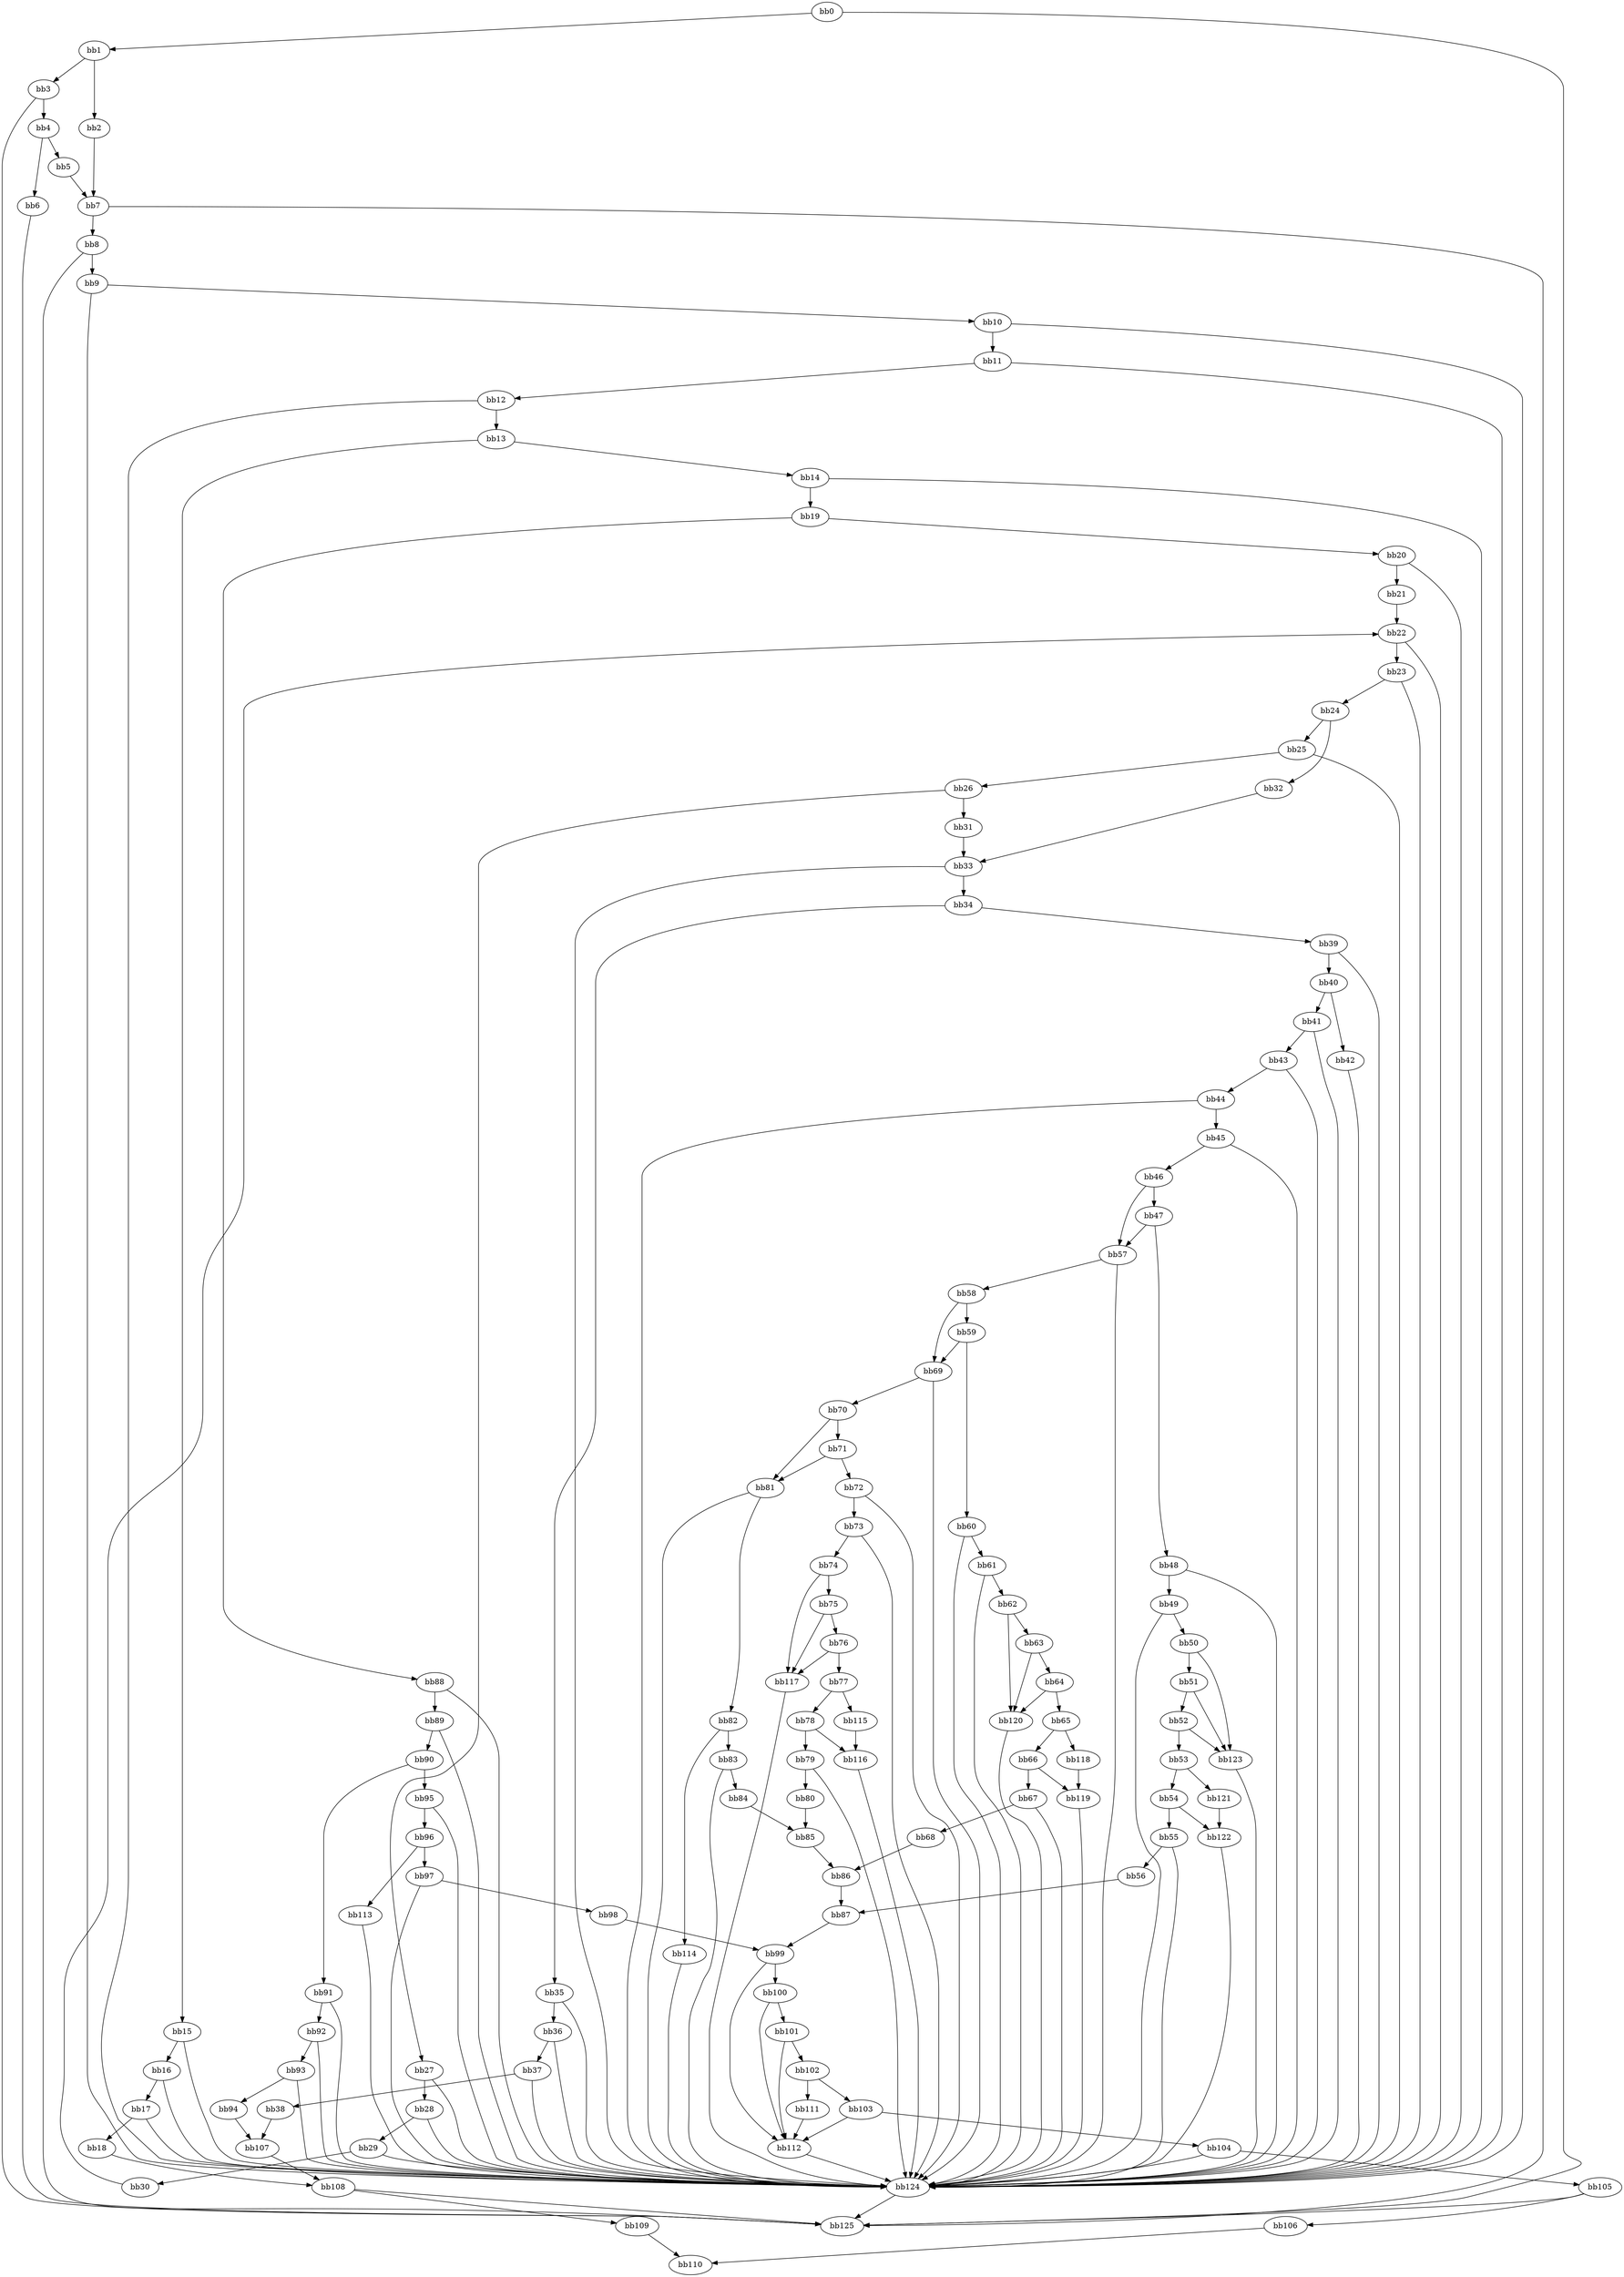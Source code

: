 digraph {
    0 [ label = "bb0\l" ]
    1 [ label = "bb1\l" ]
    2 [ label = "bb2\l" ]
    3 [ label = "bb3\l" ]
    4 [ label = "bb4\l" ]
    5 [ label = "bb5\l" ]
    6 [ label = "bb6\l" ]
    7 [ label = "bb7\l" ]
    8 [ label = "bb8\l" ]
    9 [ label = "bb9\l" ]
    10 [ label = "bb10\l" ]
    11 [ label = "bb11\l" ]
    12 [ label = "bb12\l" ]
    13 [ label = "bb13\l" ]
    14 [ label = "bb14\l" ]
    15 [ label = "bb15\l" ]
    16 [ label = "bb16\l" ]
    17 [ label = "bb17\l" ]
    18 [ label = "bb18\l" ]
    19 [ label = "bb19\l" ]
    20 [ label = "bb20\l" ]
    21 [ label = "bb21\l" ]
    22 [ label = "bb22\l" ]
    23 [ label = "bb23\l" ]
    24 [ label = "bb24\l" ]
    25 [ label = "bb25\l" ]
    26 [ label = "bb26\l" ]
    27 [ label = "bb27\l" ]
    28 [ label = "bb28\l" ]
    29 [ label = "bb29\l" ]
    30 [ label = "bb30\l" ]
    31 [ label = "bb31\l" ]
    32 [ label = "bb32\l" ]
    33 [ label = "bb33\l" ]
    34 [ label = "bb34\l" ]
    35 [ label = "bb35\l" ]
    36 [ label = "bb36\l" ]
    37 [ label = "bb37\l" ]
    38 [ label = "bb38\l" ]
    39 [ label = "bb39\l" ]
    40 [ label = "bb40\l" ]
    41 [ label = "bb41\l" ]
    42 [ label = "bb42\l" ]
    43 [ label = "bb43\l" ]
    44 [ label = "bb44\l" ]
    45 [ label = "bb45\l" ]
    46 [ label = "bb46\l" ]
    47 [ label = "bb47\l" ]
    48 [ label = "bb48\l" ]
    49 [ label = "bb49\l" ]
    50 [ label = "bb50\l" ]
    51 [ label = "bb51\l" ]
    52 [ label = "bb52\l" ]
    53 [ label = "bb53\l" ]
    54 [ label = "bb54\l" ]
    55 [ label = "bb55\l" ]
    56 [ label = "bb56\l" ]
    57 [ label = "bb57\l" ]
    58 [ label = "bb58\l" ]
    59 [ label = "bb59\l" ]
    60 [ label = "bb60\l" ]
    61 [ label = "bb61\l" ]
    62 [ label = "bb62\l" ]
    63 [ label = "bb63\l" ]
    64 [ label = "bb64\l" ]
    65 [ label = "bb65\l" ]
    66 [ label = "bb66\l" ]
    67 [ label = "bb67\l" ]
    68 [ label = "bb68\l" ]
    69 [ label = "bb69\l" ]
    70 [ label = "bb70\l" ]
    71 [ label = "bb71\l" ]
    72 [ label = "bb72\l" ]
    73 [ label = "bb73\l" ]
    74 [ label = "bb74\l" ]
    75 [ label = "bb75\l" ]
    76 [ label = "bb76\l" ]
    77 [ label = "bb77\l" ]
    78 [ label = "bb78\l" ]
    79 [ label = "bb79\l" ]
    80 [ label = "bb80\l" ]
    81 [ label = "bb81\l" ]
    82 [ label = "bb82\l" ]
    83 [ label = "bb83\l" ]
    84 [ label = "bb84\l" ]
    85 [ label = "bb85\l" ]
    86 [ label = "bb86\l" ]
    87 [ label = "bb87\l" ]
    88 [ label = "bb88\l" ]
    89 [ label = "bb89\l" ]
    90 [ label = "bb90\l" ]
    91 [ label = "bb91\l" ]
    92 [ label = "bb92\l" ]
    93 [ label = "bb93\l" ]
    94 [ label = "bb94\l" ]
    95 [ label = "bb95\l" ]
    96 [ label = "bb96\l" ]
    97 [ label = "bb97\l" ]
    98 [ label = "bb98\l" ]
    99 [ label = "bb99\l" ]
    100 [ label = "bb100\l" ]
    101 [ label = "bb101\l" ]
    102 [ label = "bb102\l" ]
    103 [ label = "bb103\l" ]
    104 [ label = "bb104\l" ]
    105 [ label = "bb105\l" ]
    106 [ label = "bb106\l" ]
    107 [ label = "bb107\l" ]
    108 [ label = "bb108\l" ]
    109 [ label = "bb109\l" ]
    110 [ label = "bb110\l" ]
    111 [ label = "bb111\l" ]
    112 [ label = "bb112\l" ]
    113 [ label = "bb113\l" ]
    114 [ label = "bb114\l" ]
    115 [ label = "bb115\l" ]
    116 [ label = "bb116\l" ]
    117 [ label = "bb117\l" ]
    118 [ label = "bb118\l" ]
    119 [ label = "bb119\l" ]
    120 [ label = "bb120\l" ]
    121 [ label = "bb121\l" ]
    122 [ label = "bb122\l" ]
    123 [ label = "bb123\l" ]
    124 [ label = "bb124\l" ]
    125 [ label = "bb125\l" ]
    0 -> 1 [ ]
    0 -> 125 [ ]
    1 -> 2 [ ]
    1 -> 3 [ ]
    2 -> 7 [ ]
    3 -> 4 [ ]
    3 -> 125 [ ]
    4 -> 5 [ ]
    4 -> 6 [ ]
    5 -> 7 [ ]
    6 -> 125 [ ]
    7 -> 8 [ ]
    7 -> 125 [ ]
    8 -> 9 [ ]
    8 -> 125 [ ]
    9 -> 10 [ ]
    9 -> 124 [ ]
    10 -> 11 [ ]
    10 -> 124 [ ]
    11 -> 12 [ ]
    11 -> 124 [ ]
    12 -> 13 [ ]
    12 -> 124 [ ]
    13 -> 14 [ ]
    13 -> 15 [ ]
    14 -> 19 [ ]
    14 -> 124 [ ]
    15 -> 16 [ ]
    15 -> 124 [ ]
    16 -> 17 [ ]
    16 -> 124 [ ]
    17 -> 18 [ ]
    17 -> 124 [ ]
    18 -> 108 [ ]
    19 -> 20 [ ]
    19 -> 88 [ ]
    20 -> 21 [ ]
    20 -> 124 [ ]
    21 -> 22 [ ]
    22 -> 23 [ ]
    22 -> 124 [ ]
    23 -> 24 [ ]
    23 -> 124 [ ]
    24 -> 25 [ ]
    24 -> 32 [ ]
    25 -> 26 [ ]
    25 -> 124 [ ]
    26 -> 27 [ ]
    26 -> 31 [ ]
    27 -> 28 [ ]
    27 -> 124 [ ]
    28 -> 29 [ ]
    28 -> 124 [ ]
    29 -> 30 [ ]
    29 -> 124 [ ]
    30 -> 22 [ ]
    31 -> 33 [ ]
    32 -> 33 [ ]
    33 -> 34 [ ]
    33 -> 124 [ ]
    34 -> 35 [ ]
    34 -> 39 [ ]
    35 -> 36 [ ]
    35 -> 124 [ ]
    36 -> 37 [ ]
    36 -> 124 [ ]
    37 -> 38 [ ]
    37 -> 124 [ ]
    38 -> 107 [ ]
    39 -> 40 [ ]
    39 -> 124 [ ]
    40 -> 41 [ ]
    40 -> 42 [ ]
    41 -> 43 [ ]
    41 -> 124 [ ]
    42 -> 124 [ ]
    43 -> 44 [ ]
    43 -> 124 [ ]
    44 -> 45 [ ]
    44 -> 124 [ ]
    45 -> 46 [ ]
    45 -> 124 [ ]
    46 -> 47 [ ]
    46 -> 57 [ ]
    47 -> 48 [ ]
    47 -> 57 [ ]
    48 -> 49 [ ]
    48 -> 124 [ ]
    49 -> 50 [ ]
    49 -> 124 [ ]
    50 -> 51 [ ]
    50 -> 123 [ ]
    51 -> 52 [ ]
    51 -> 123 [ ]
    52 -> 53 [ ]
    52 -> 123 [ ]
    53 -> 54 [ ]
    53 -> 121 [ ]
    54 -> 55 [ ]
    54 -> 122 [ ]
    55 -> 56 [ ]
    55 -> 124 [ ]
    56 -> 87 [ ]
    57 -> 58 [ ]
    57 -> 124 [ ]
    58 -> 59 [ ]
    58 -> 69 [ ]
    59 -> 60 [ ]
    59 -> 69 [ ]
    60 -> 61 [ ]
    60 -> 124 [ ]
    61 -> 62 [ ]
    61 -> 124 [ ]
    62 -> 63 [ ]
    62 -> 120 [ ]
    63 -> 64 [ ]
    63 -> 120 [ ]
    64 -> 65 [ ]
    64 -> 120 [ ]
    65 -> 66 [ ]
    65 -> 118 [ ]
    66 -> 67 [ ]
    66 -> 119 [ ]
    67 -> 68 [ ]
    67 -> 124 [ ]
    68 -> 86 [ ]
    69 -> 70 [ ]
    69 -> 124 [ ]
    70 -> 71 [ ]
    70 -> 81 [ ]
    71 -> 72 [ ]
    71 -> 81 [ ]
    72 -> 73 [ ]
    72 -> 124 [ ]
    73 -> 74 [ ]
    73 -> 124 [ ]
    74 -> 75 [ ]
    74 -> 117 [ ]
    75 -> 76 [ ]
    75 -> 117 [ ]
    76 -> 77 [ ]
    76 -> 117 [ ]
    77 -> 78 [ ]
    77 -> 115 [ ]
    78 -> 79 [ ]
    78 -> 116 [ ]
    79 -> 80 [ ]
    79 -> 124 [ ]
    80 -> 85 [ ]
    81 -> 82 [ ]
    81 -> 124 [ ]
    82 -> 83 [ ]
    82 -> 114 [ ]
    83 -> 84 [ ]
    83 -> 124 [ ]
    84 -> 85 [ ]
    85 -> 86 [ ]
    86 -> 87 [ ]
    87 -> 99 [ ]
    88 -> 89 [ ]
    88 -> 124 [ ]
    89 -> 90 [ ]
    89 -> 124 [ ]
    90 -> 91 [ ]
    90 -> 95 [ ]
    91 -> 92 [ ]
    91 -> 124 [ ]
    92 -> 93 [ ]
    92 -> 124 [ ]
    93 -> 94 [ ]
    93 -> 124 [ ]
    94 -> 107 [ ]
    95 -> 96 [ ]
    95 -> 124 [ ]
    96 -> 97 [ ]
    96 -> 113 [ ]
    97 -> 98 [ ]
    97 -> 124 [ ]
    98 -> 99 [ ]
    99 -> 100 [ ]
    99 -> 112 [ ]
    100 -> 101 [ ]
    100 -> 112 [ ]
    101 -> 102 [ ]
    101 -> 112 [ ]
    102 -> 103 [ ]
    102 -> 111 [ ]
    103 -> 104 [ ]
    103 -> 112 [ ]
    104 -> 105 [ ]
    104 -> 124 [ ]
    105 -> 106 [ ]
    105 -> 125 [ ]
    106 -> 110 [ ]
    107 -> 108 [ ]
    108 -> 109 [ ]
    108 -> 125 [ ]
    109 -> 110 [ ]
    111 -> 112 [ ]
    112 -> 124 [ ]
    113 -> 124 [ ]
    114 -> 124 [ ]
    115 -> 116 [ ]
    116 -> 124 [ ]
    117 -> 124 [ ]
    118 -> 119 [ ]
    119 -> 124 [ ]
    120 -> 124 [ ]
    121 -> 122 [ ]
    122 -> 124 [ ]
    123 -> 124 [ ]
    124 -> 125 [ ]
}

